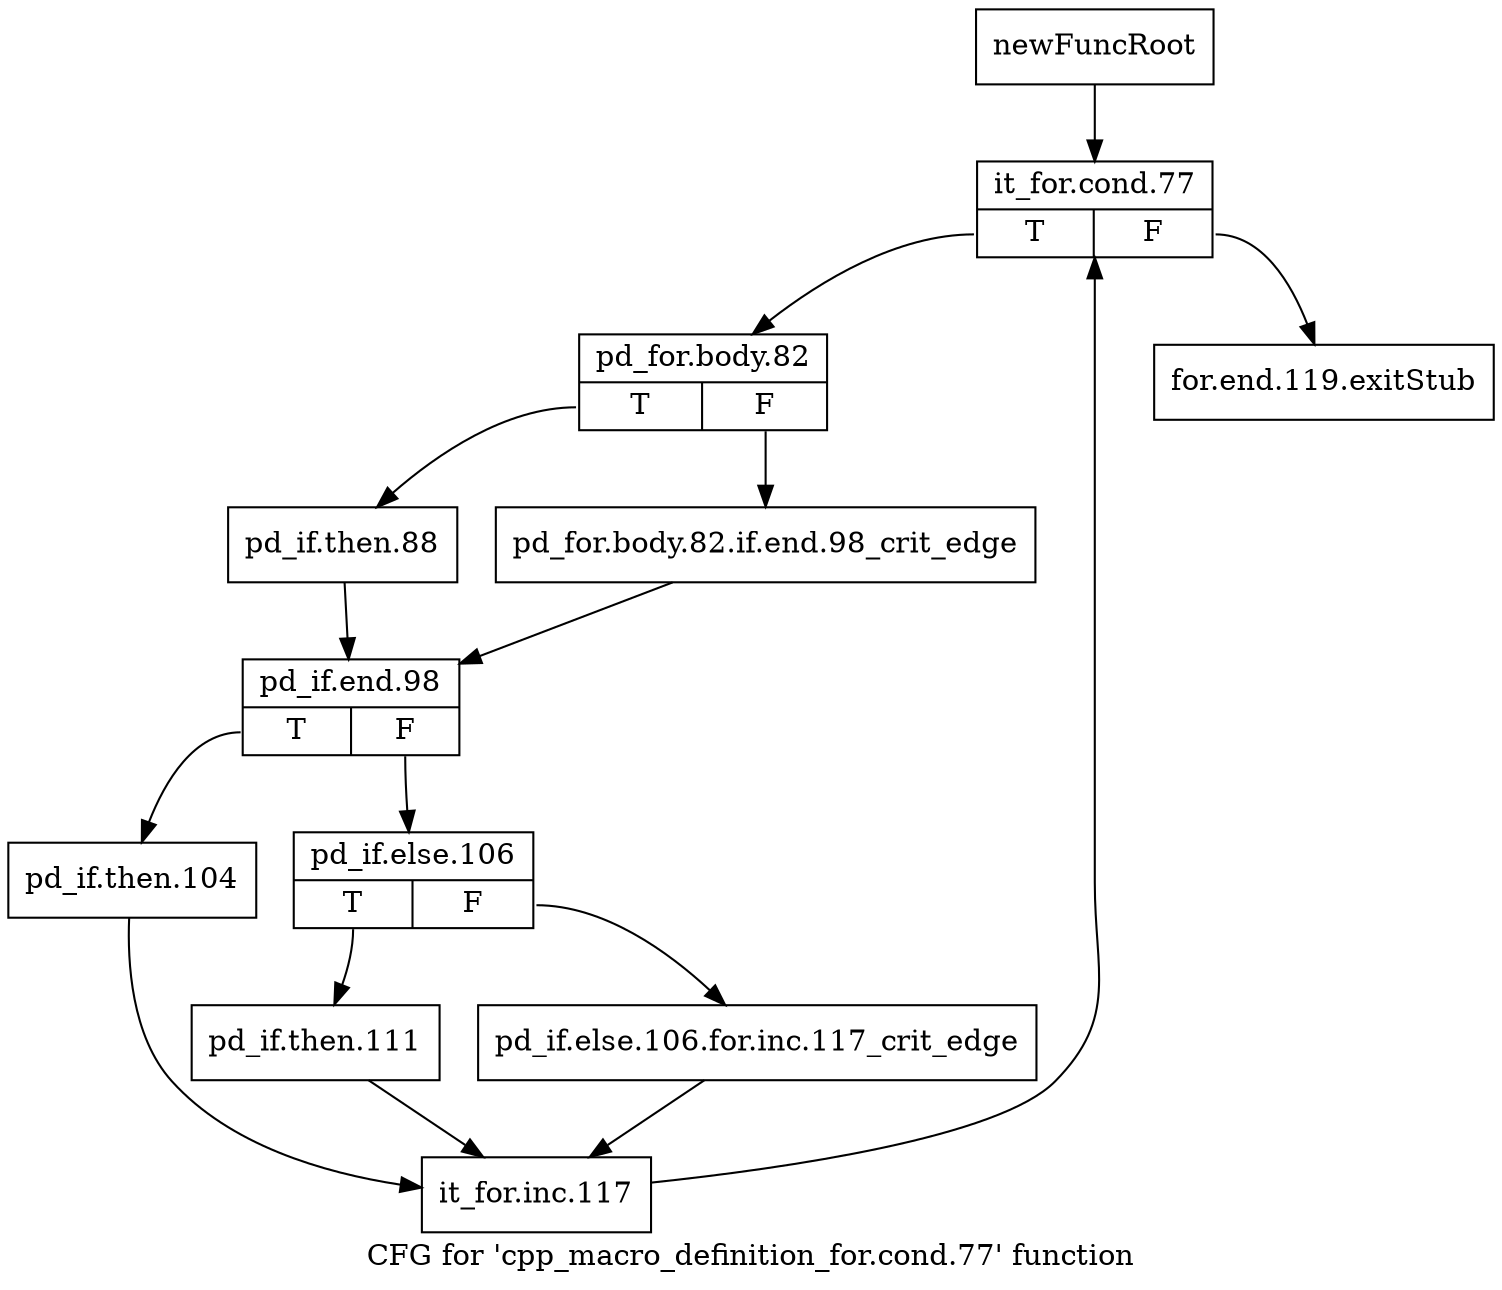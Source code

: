 digraph "CFG for 'cpp_macro_definition_for.cond.77' function" {
	label="CFG for 'cpp_macro_definition_for.cond.77' function";

	Node0xa257e70 [shape=record,label="{newFuncRoot}"];
	Node0xa257e70 -> Node0xa257f10;
	Node0xa257ec0 [shape=record,label="{for.end.119.exitStub}"];
	Node0xa257f10 [shape=record,label="{it_for.cond.77|{<s0>T|<s1>F}}"];
	Node0xa257f10:s0 -> Node0xa257f60;
	Node0xa257f10:s1 -> Node0xa257ec0;
	Node0xa257f60 [shape=record,label="{pd_for.body.82|{<s0>T|<s1>F}}"];
	Node0xa257f60:s0 -> Node0xa258000;
	Node0xa257f60:s1 -> Node0xa257fb0;
	Node0xa257fb0 [shape=record,label="{pd_for.body.82.if.end.98_crit_edge}"];
	Node0xa257fb0 -> Node0xa258050;
	Node0xa258000 [shape=record,label="{pd_if.then.88}"];
	Node0xa258000 -> Node0xa258050;
	Node0xa258050 [shape=record,label="{pd_if.end.98|{<s0>T|<s1>F}}"];
	Node0xa258050:s0 -> Node0xa258190;
	Node0xa258050:s1 -> Node0xa2580a0;
	Node0xa2580a0 [shape=record,label="{pd_if.else.106|{<s0>T|<s1>F}}"];
	Node0xa2580a0:s0 -> Node0xa258140;
	Node0xa2580a0:s1 -> Node0xa2580f0;
	Node0xa2580f0 [shape=record,label="{pd_if.else.106.for.inc.117_crit_edge}"];
	Node0xa2580f0 -> Node0xa2581e0;
	Node0xa258140 [shape=record,label="{pd_if.then.111}"];
	Node0xa258140 -> Node0xa2581e0;
	Node0xa258190 [shape=record,label="{pd_if.then.104}"];
	Node0xa258190 -> Node0xa2581e0;
	Node0xa2581e0 [shape=record,label="{it_for.inc.117}"];
	Node0xa2581e0 -> Node0xa257f10;
}
